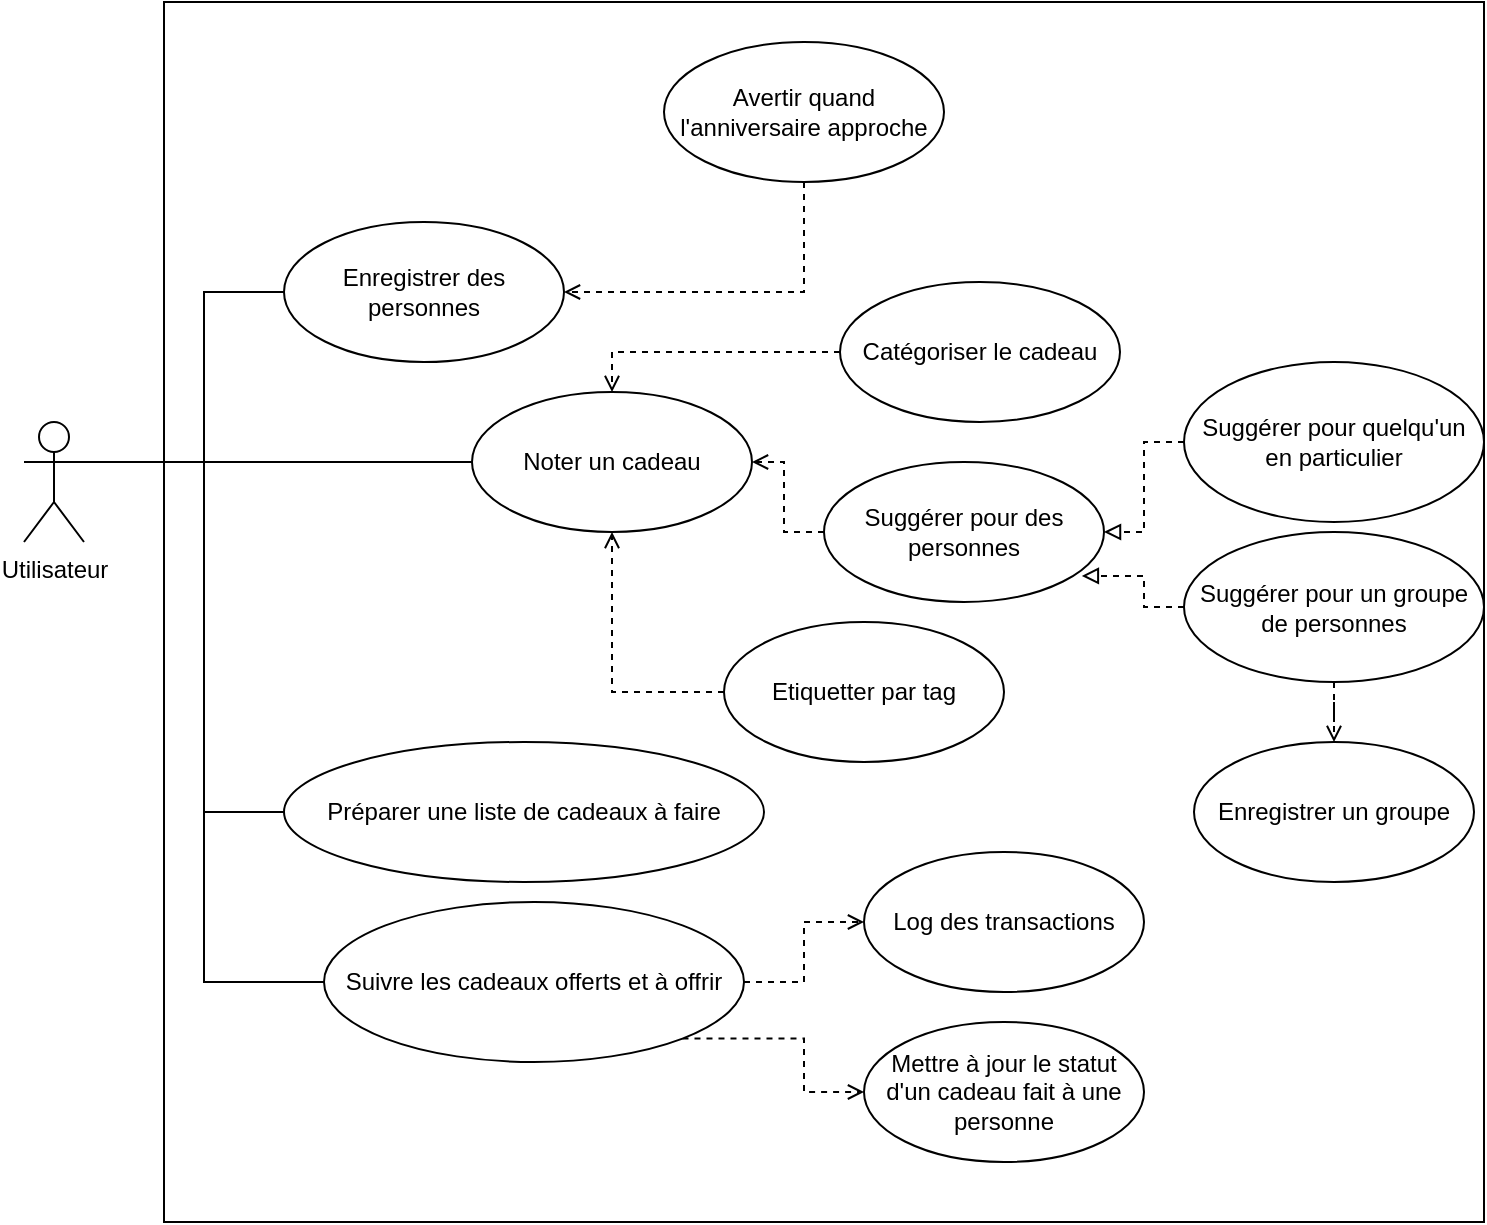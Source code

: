 <mxfile version="13.3.5" type="device"><diagram id="JNNJ8qrC_t0mYWBDV19u" name="Page-1"><mxGraphModel dx="934" dy="569" grid="1" gridSize="10" guides="1" tooltips="1" connect="1" arrows="1" fold="1" page="1" pageScale="1" pageWidth="827" pageHeight="1169" math="0" shadow="0"><root><mxCell id="0"/><mxCell id="1" parent="0"/><mxCell id="rzcZ7_k3hPCax5hRkd0I-1" value="Utilisateur" style="shape=umlActor;verticalLabelPosition=bottom;labelBackgroundColor=#ffffff;verticalAlign=top;html=1;" vertex="1" parent="1"><mxGeometry x="120" y="370" width="30" height="60" as="geometry"/></mxCell><mxCell id="rzcZ7_k3hPCax5hRkd0I-2" value="" style="html=1;" vertex="1" parent="1"><mxGeometry x="190" y="160" width="660" height="610" as="geometry"/></mxCell><mxCell id="rzcZ7_k3hPCax5hRkd0I-15" style="edgeStyle=orthogonalEdgeStyle;rounded=0;orthogonalLoop=1;jettySize=auto;html=1;exitX=0;exitY=0.5;exitDx=0;exitDy=0;entryX=1;entryY=0.333;entryDx=0;entryDy=0;entryPerimeter=0;endArrow=none;endFill=0;strokeColor=#000000;" edge="1" parent="1" source="rzcZ7_k3hPCax5hRkd0I-4" target="rzcZ7_k3hPCax5hRkd0I-1"><mxGeometry relative="1" as="geometry"/></mxCell><mxCell id="rzcZ7_k3hPCax5hRkd0I-4" value="Noter un cadeau" style="ellipse;whiteSpace=wrap;html=1;" vertex="1" parent="1"><mxGeometry x="344" y="355" width="140" height="70" as="geometry"/></mxCell><mxCell id="rzcZ7_k3hPCax5hRkd0I-19" style="edgeStyle=orthogonalEdgeStyle;rounded=0;orthogonalLoop=1;jettySize=auto;html=1;exitX=0;exitY=0.5;exitDx=0;exitDy=0;entryX=1;entryY=0.5;entryDx=0;entryDy=0;dashed=1;endArrow=open;endFill=0;strokeColor=#000000;" edge="1" parent="1" source="rzcZ7_k3hPCax5hRkd0I-5" target="rzcZ7_k3hPCax5hRkd0I-4"><mxGeometry relative="1" as="geometry"/></mxCell><mxCell id="rzcZ7_k3hPCax5hRkd0I-5" value="Suggérer pour des personnes" style="ellipse;whiteSpace=wrap;html=1;" vertex="1" parent="1"><mxGeometry x="520" y="390" width="140" height="70" as="geometry"/></mxCell><mxCell id="rzcZ7_k3hPCax5hRkd0I-20" style="edgeStyle=orthogonalEdgeStyle;rounded=0;orthogonalLoop=1;jettySize=auto;html=1;exitX=0;exitY=0.5;exitDx=0;exitDy=0;dashed=1;endArrow=open;endFill=0;strokeColor=#000000;" edge="1" parent="1" source="rzcZ7_k3hPCax5hRkd0I-6" target="rzcZ7_k3hPCax5hRkd0I-4"><mxGeometry relative="1" as="geometry"/></mxCell><mxCell id="rzcZ7_k3hPCax5hRkd0I-6" value="Etiquetter par tag" style="ellipse;whiteSpace=wrap;html=1;" vertex="1" parent="1"><mxGeometry x="470" y="470" width="140" height="70" as="geometry"/></mxCell><mxCell id="rzcZ7_k3hPCax5hRkd0I-14" style="edgeStyle=orthogonalEdgeStyle;rounded=0;orthogonalLoop=1;jettySize=auto;html=1;exitX=0;exitY=0.5;exitDx=0;exitDy=0;endArrow=none;endFill=0;entryX=1;entryY=0.333;entryDx=0;entryDy=0;entryPerimeter=0;" edge="1" parent="1" source="rzcZ7_k3hPCax5hRkd0I-7" target="rzcZ7_k3hPCax5hRkd0I-1"><mxGeometry relative="1" as="geometry"><Array as="points"><mxPoint x="210" y="305"/><mxPoint x="210" y="390"/></Array></mxGeometry></mxCell><mxCell id="rzcZ7_k3hPCax5hRkd0I-7" value="Enregistrer des personnes" style="ellipse;whiteSpace=wrap;html=1;" vertex="1" parent="1"><mxGeometry x="250" y="270" width="140" height="70" as="geometry"/></mxCell><mxCell id="rzcZ7_k3hPCax5hRkd0I-18" style="edgeStyle=orthogonalEdgeStyle;rounded=0;orthogonalLoop=1;jettySize=auto;html=1;exitX=0;exitY=0.5;exitDx=0;exitDy=0;entryX=0.5;entryY=0;entryDx=0;entryDy=0;endArrow=open;endFill=0;strokeColor=#000000;dashed=1;" edge="1" parent="1" source="rzcZ7_k3hPCax5hRkd0I-8" target="rzcZ7_k3hPCax5hRkd0I-4"><mxGeometry relative="1" as="geometry"/></mxCell><mxCell id="rzcZ7_k3hPCax5hRkd0I-8" value="Catégoriser le cadeau" style="ellipse;whiteSpace=wrap;html=1;" vertex="1" parent="1"><mxGeometry x="528" y="300" width="140" height="70" as="geometry"/></mxCell><mxCell id="rzcZ7_k3hPCax5hRkd0I-16" style="edgeStyle=orthogonalEdgeStyle;rounded=0;orthogonalLoop=1;jettySize=auto;html=1;exitX=0;exitY=0.5;exitDx=0;exitDy=0;endArrow=none;endFill=0;strokeColor=#000000;" edge="1" parent="1" source="rzcZ7_k3hPCax5hRkd0I-9"><mxGeometry relative="1" as="geometry"><mxPoint x="150" y="390" as="targetPoint"/><Array as="points"><mxPoint x="210" y="565"/><mxPoint x="210" y="390"/></Array></mxGeometry></mxCell><mxCell id="rzcZ7_k3hPCax5hRkd0I-9" value="Préparer une liste de cadeaux à faire" style="ellipse;whiteSpace=wrap;html=1;" vertex="1" parent="1"><mxGeometry x="250" y="530" width="240" height="70" as="geometry"/></mxCell><mxCell id="rzcZ7_k3hPCax5hRkd0I-21" style="edgeStyle=orthogonalEdgeStyle;rounded=0;orthogonalLoop=1;jettySize=auto;html=1;exitX=0.5;exitY=1;exitDx=0;exitDy=0;dashed=1;endArrow=open;endFill=0;strokeColor=#000000;entryX=1;entryY=0.5;entryDx=0;entryDy=0;" edge="1" parent="1" source="rzcZ7_k3hPCax5hRkd0I-10" target="rzcZ7_k3hPCax5hRkd0I-7"><mxGeometry relative="1" as="geometry"/></mxCell><mxCell id="rzcZ7_k3hPCax5hRkd0I-10" value="Avertir quand l'anniversaire approche" style="ellipse;whiteSpace=wrap;html=1;" vertex="1" parent="1"><mxGeometry x="440" y="180" width="140" height="70" as="geometry"/></mxCell><mxCell id="rzcZ7_k3hPCax5hRkd0I-17" style="edgeStyle=orthogonalEdgeStyle;rounded=0;orthogonalLoop=1;jettySize=auto;html=1;exitX=0;exitY=0.5;exitDx=0;exitDy=0;entryX=1;entryY=0.333;entryDx=0;entryDy=0;entryPerimeter=0;endArrow=none;endFill=0;strokeColor=#000000;" edge="1" parent="1" source="rzcZ7_k3hPCax5hRkd0I-11" target="rzcZ7_k3hPCax5hRkd0I-1"><mxGeometry relative="1" as="geometry"/></mxCell><mxCell id="rzcZ7_k3hPCax5hRkd0I-30" style="edgeStyle=orthogonalEdgeStyle;rounded=0;orthogonalLoop=1;jettySize=auto;html=1;exitX=1;exitY=0.5;exitDx=0;exitDy=0;entryX=0;entryY=0.5;entryDx=0;entryDy=0;dashed=1;endArrow=open;endFill=0;strokeColor=#000000;" edge="1" parent="1" source="rzcZ7_k3hPCax5hRkd0I-11" target="rzcZ7_k3hPCax5hRkd0I-29"><mxGeometry relative="1" as="geometry"/></mxCell><mxCell id="rzcZ7_k3hPCax5hRkd0I-32" style="edgeStyle=orthogonalEdgeStyle;rounded=0;orthogonalLoop=1;jettySize=auto;html=1;exitX=1;exitY=1;exitDx=0;exitDy=0;dashed=1;endArrow=open;endFill=0;strokeColor=#000000;" edge="1" parent="1" source="rzcZ7_k3hPCax5hRkd0I-11" target="rzcZ7_k3hPCax5hRkd0I-31"><mxGeometry relative="1" as="geometry"/></mxCell><mxCell id="rzcZ7_k3hPCax5hRkd0I-11" value="Suivre les cadeaux offerts et à offrir" style="ellipse;whiteSpace=wrap;html=1;" vertex="1" parent="1"><mxGeometry x="270" y="610" width="210" height="80" as="geometry"/></mxCell><mxCell id="rzcZ7_k3hPCax5hRkd0I-25" style="edgeStyle=orthogonalEdgeStyle;rounded=0;orthogonalLoop=1;jettySize=auto;html=1;exitX=0;exitY=0.5;exitDx=0;exitDy=0;entryX=1;entryY=0.5;entryDx=0;entryDy=0;dashed=1;endArrow=block;endFill=0;strokeColor=#000000;" edge="1" parent="1" source="rzcZ7_k3hPCax5hRkd0I-23" target="rzcZ7_k3hPCax5hRkd0I-5"><mxGeometry relative="1" as="geometry"/></mxCell><mxCell id="rzcZ7_k3hPCax5hRkd0I-23" value="Suggérer pour quelqu'un en particulier" style="ellipse;whiteSpace=wrap;html=1;" vertex="1" parent="1"><mxGeometry x="700" y="340" width="150" height="80" as="geometry"/></mxCell><mxCell id="rzcZ7_k3hPCax5hRkd0I-26" style="edgeStyle=orthogonalEdgeStyle;rounded=0;orthogonalLoop=1;jettySize=auto;html=1;exitX=0;exitY=0.5;exitDx=0;exitDy=0;entryX=0.921;entryY=0.814;entryDx=0;entryDy=0;entryPerimeter=0;dashed=1;endArrow=block;endFill=0;strokeColor=#000000;" edge="1" parent="1" source="rzcZ7_k3hPCax5hRkd0I-24" target="rzcZ7_k3hPCax5hRkd0I-5"><mxGeometry relative="1" as="geometry"/></mxCell><mxCell id="rzcZ7_k3hPCax5hRkd0I-28" style="edgeStyle=orthogonalEdgeStyle;rounded=0;orthogonalLoop=1;jettySize=auto;html=1;exitX=0.5;exitY=1;exitDx=0;exitDy=0;endArrow=open;endFill=0;strokeColor=#000000;dashed=1;" edge="1" parent="1" source="rzcZ7_k3hPCax5hRkd0I-24" target="rzcZ7_k3hPCax5hRkd0I-27"><mxGeometry relative="1" as="geometry"/></mxCell><mxCell id="rzcZ7_k3hPCax5hRkd0I-24" value="Suggérer pour un groupe de personnes" style="ellipse;whiteSpace=wrap;html=1;" vertex="1" parent="1"><mxGeometry x="700" y="425" width="150" height="75" as="geometry"/></mxCell><mxCell id="rzcZ7_k3hPCax5hRkd0I-27" value="Enregistrer un groupe" style="ellipse;whiteSpace=wrap;html=1;" vertex="1" parent="1"><mxGeometry x="705" y="530" width="140" height="70" as="geometry"/></mxCell><mxCell id="rzcZ7_k3hPCax5hRkd0I-29" value="Log des transactions" style="ellipse;whiteSpace=wrap;html=1;" vertex="1" parent="1"><mxGeometry x="540" y="585" width="140" height="70" as="geometry"/></mxCell><mxCell id="rzcZ7_k3hPCax5hRkd0I-31" value="Mettre à jour le statut d'un cadeau fait à une personne" style="ellipse;whiteSpace=wrap;html=1;" vertex="1" parent="1"><mxGeometry x="540" y="670" width="140" height="70" as="geometry"/></mxCell></root></mxGraphModel></diagram></mxfile>
